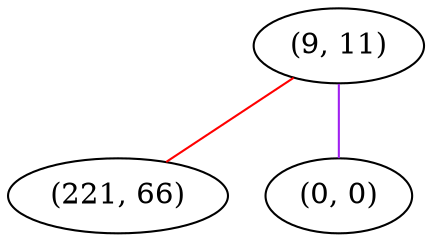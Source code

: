 graph "" {
"(9, 11)";
"(221, 66)";
"(0, 0)";
"(9, 11)" -- "(0, 0)"  [color=purple, key=0, weight=4];
"(9, 11)" -- "(221, 66)"  [color=red, key=0, weight=1];
}
